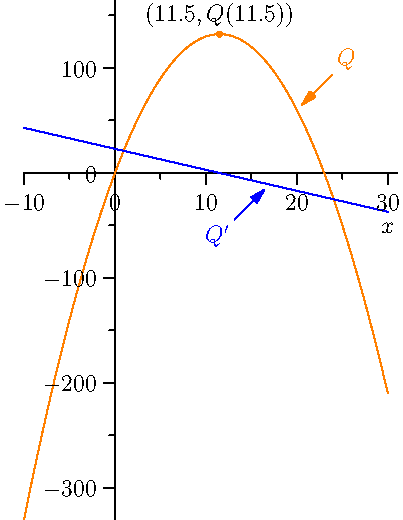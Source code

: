 import graph;
size(200,260,IgnoreAspect);

real Q(real x) { return 23x-x^2; }
real Qp(real x) { return 23-2x; }

draw(graph(Q,-10,30),orange);
draw(graph(Qp,-10,30),blue);

arrow("$Q$", (20,Q(20)) ,NE, orange);
arrow("$Q'$",(17,Qp(17)),SW,blue);

xaxis("$x$",black,RightTicks);
yaxis(LeftTicks);

dot((23.0/2,Q(23.0/2)),orange);
label("$(11.5,Q(11.5))$",(11.5,Q(11.5)),N,black);
